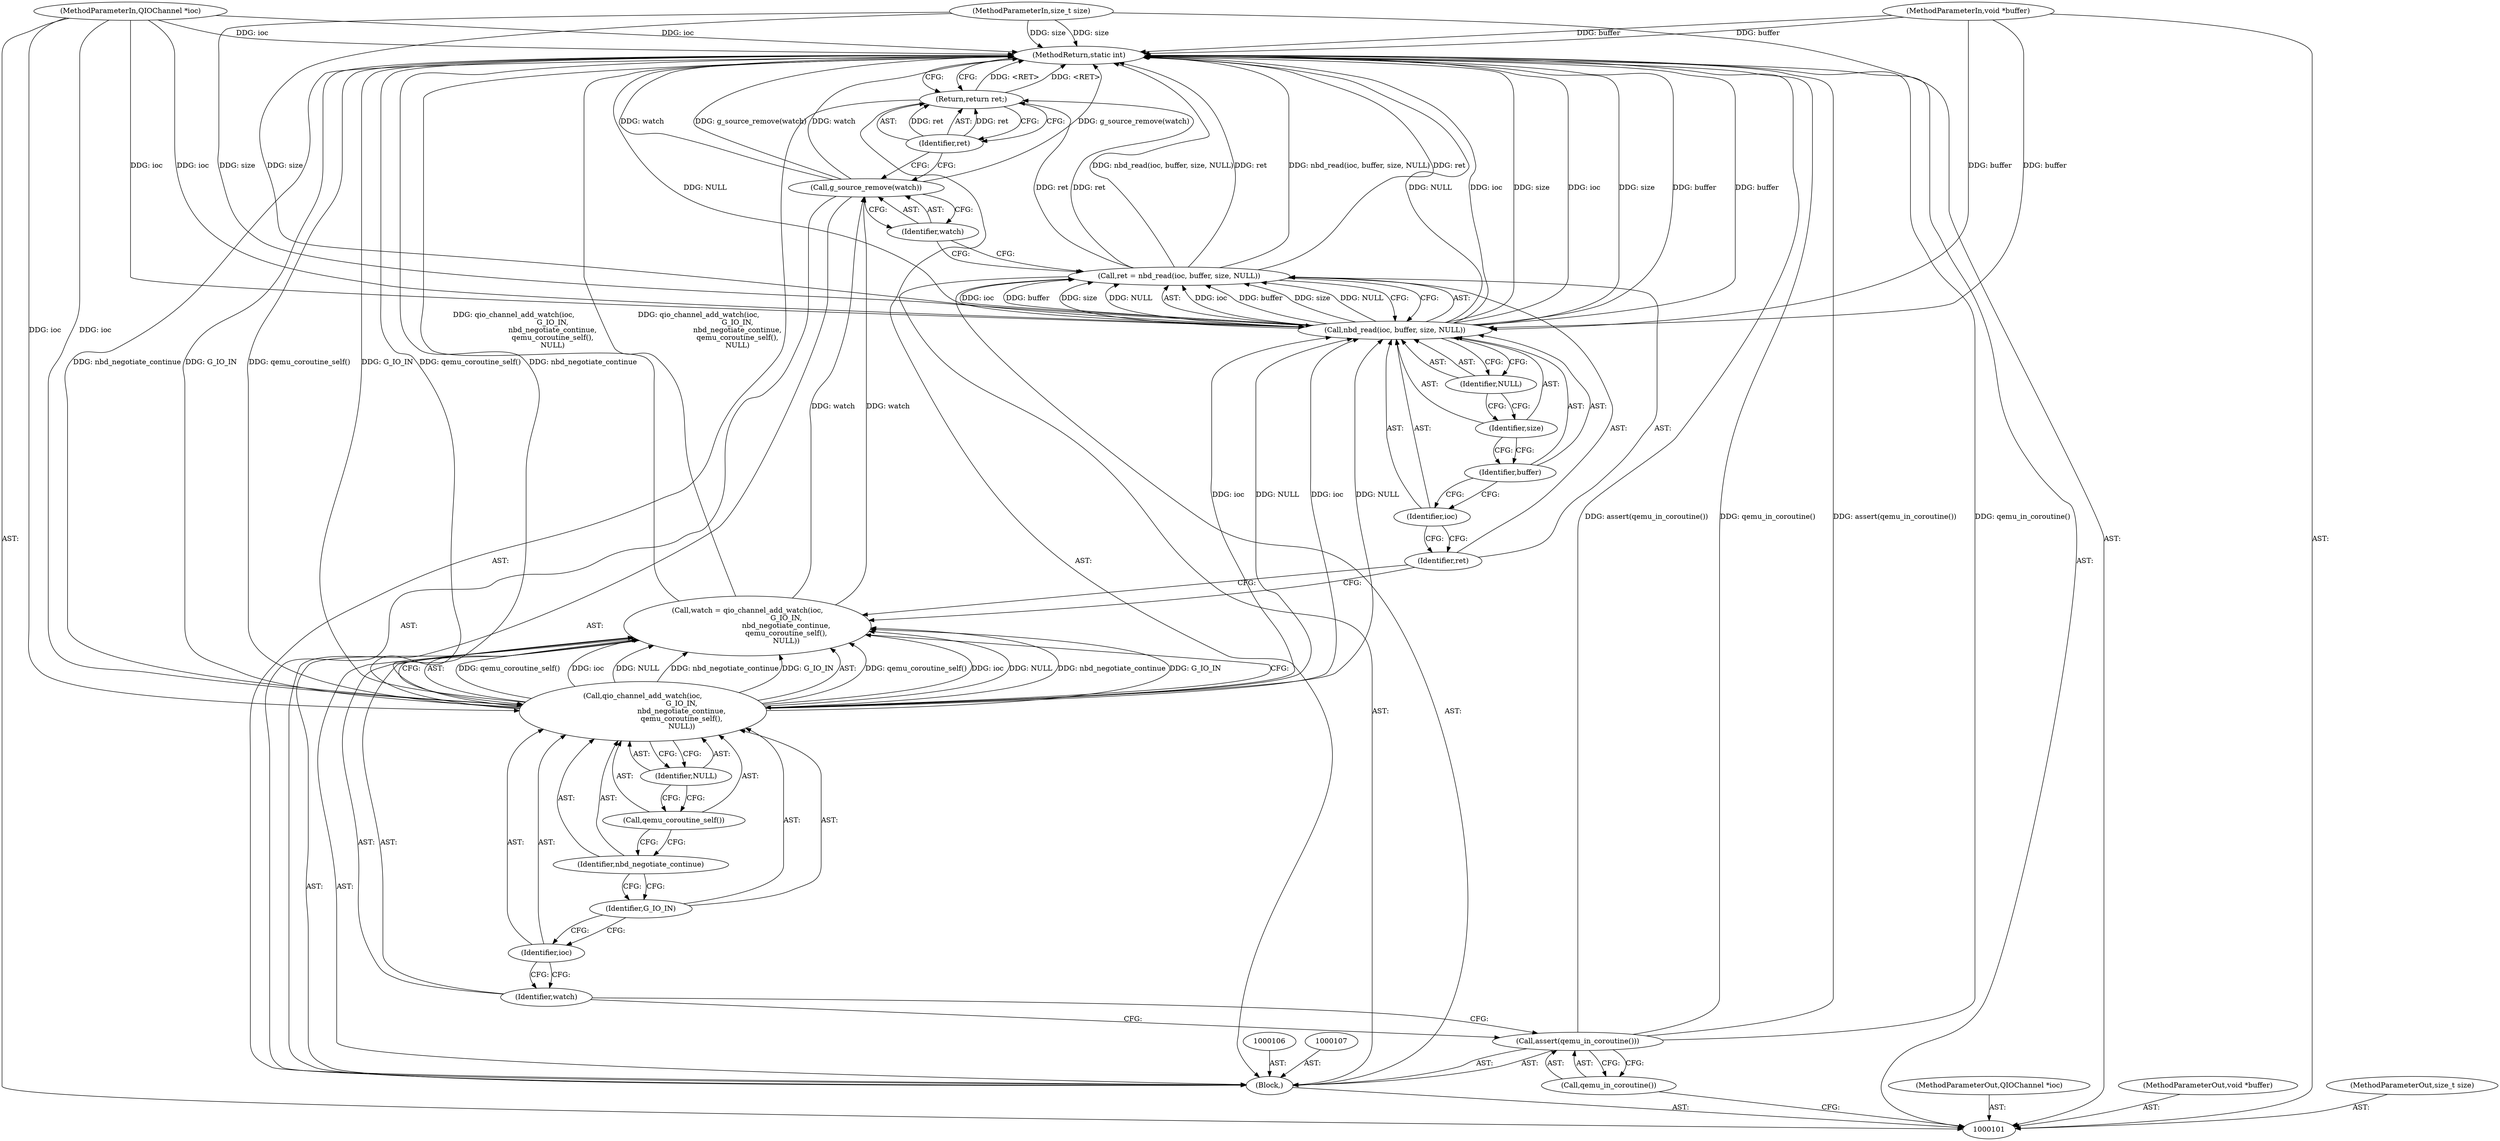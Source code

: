 digraph "1_qemu_2b0bbc4f8809c972bad134bc1a2570dbb01dea0b_1" {
"1000129" [label="(MethodReturn,static int)"];
"1000102" [label="(MethodParameterIn,QIOChannel *ioc)"];
"1000173" [label="(MethodParameterOut,QIOChannel *ioc)"];
"1000103" [label="(MethodParameterIn,void *buffer)"];
"1000174" [label="(MethodParameterOut,void *buffer)"];
"1000104" [label="(MethodParameterIn,size_t size)"];
"1000175" [label="(MethodParameterOut,size_t size)"];
"1000116" [label="(Call,qemu_coroutine_self())"];
"1000117" [label="(Identifier,NULL)"];
"1000120" [label="(Call,nbd_read(ioc, buffer, size, NULL))"];
"1000121" [label="(Identifier,ioc)"];
"1000122" [label="(Identifier,buffer)"];
"1000123" [label="(Identifier,size)"];
"1000124" [label="(Identifier,NULL)"];
"1000118" [label="(Call,ret = nbd_read(ioc, buffer, size, NULL))"];
"1000119" [label="(Identifier,ret)"];
"1000126" [label="(Identifier,watch)"];
"1000125" [label="(Call,g_source_remove(watch))"];
"1000128" [label="(Identifier,ret)"];
"1000127" [label="(Return,return ret;)"];
"1000105" [label="(Block,)"];
"1000109" [label="(Call,qemu_in_coroutine())"];
"1000108" [label="(Call,assert(qemu_in_coroutine()))"];
"1000112" [label="(Call,qio_channel_add_watch(ioc,\n                                  G_IO_IN,\n                                  nbd_negotiate_continue,\n                                  qemu_coroutine_self(),\n                                  NULL))"];
"1000113" [label="(Identifier,ioc)"];
"1000110" [label="(Call,watch = qio_channel_add_watch(ioc,\n                                  G_IO_IN,\n                                  nbd_negotiate_continue,\n                                  qemu_coroutine_self(),\n                                  NULL))"];
"1000111" [label="(Identifier,watch)"];
"1000114" [label="(Identifier,G_IO_IN)"];
"1000115" [label="(Identifier,nbd_negotiate_continue)"];
"1000129" -> "1000101"  [label="AST: "];
"1000129" -> "1000127"  [label="CFG: "];
"1000127" -> "1000129"  [label="DDG: <RET>"];
"1000125" -> "1000129"  [label="DDG: watch"];
"1000125" -> "1000129"  [label="DDG: g_source_remove(watch)"];
"1000108" -> "1000129"  [label="DDG: assert(qemu_in_coroutine())"];
"1000108" -> "1000129"  [label="DDG: qemu_in_coroutine()"];
"1000104" -> "1000129"  [label="DDG: size"];
"1000112" -> "1000129"  [label="DDG: G_IO_IN"];
"1000112" -> "1000129"  [label="DDG: qemu_coroutine_self()"];
"1000112" -> "1000129"  [label="DDG: nbd_negotiate_continue"];
"1000120" -> "1000129"  [label="DDG: size"];
"1000120" -> "1000129"  [label="DDG: buffer"];
"1000120" -> "1000129"  [label="DDG: NULL"];
"1000120" -> "1000129"  [label="DDG: ioc"];
"1000103" -> "1000129"  [label="DDG: buffer"];
"1000118" -> "1000129"  [label="DDG: ret"];
"1000118" -> "1000129"  [label="DDG: nbd_read(ioc, buffer, size, NULL)"];
"1000102" -> "1000129"  [label="DDG: ioc"];
"1000110" -> "1000129"  [label="DDG: qio_channel_add_watch(ioc,\n                                  G_IO_IN,\n                                  nbd_negotiate_continue,\n                                  qemu_coroutine_self(),\n                                  NULL)"];
"1000102" -> "1000101"  [label="AST: "];
"1000102" -> "1000129"  [label="DDG: ioc"];
"1000102" -> "1000112"  [label="DDG: ioc"];
"1000102" -> "1000120"  [label="DDG: ioc"];
"1000173" -> "1000101"  [label="AST: "];
"1000103" -> "1000101"  [label="AST: "];
"1000103" -> "1000129"  [label="DDG: buffer"];
"1000103" -> "1000120"  [label="DDG: buffer"];
"1000174" -> "1000101"  [label="AST: "];
"1000104" -> "1000101"  [label="AST: "];
"1000104" -> "1000129"  [label="DDG: size"];
"1000104" -> "1000120"  [label="DDG: size"];
"1000175" -> "1000101"  [label="AST: "];
"1000116" -> "1000112"  [label="AST: "];
"1000116" -> "1000115"  [label="CFG: "];
"1000117" -> "1000116"  [label="CFG: "];
"1000117" -> "1000112"  [label="AST: "];
"1000117" -> "1000116"  [label="CFG: "];
"1000112" -> "1000117"  [label="CFG: "];
"1000120" -> "1000118"  [label="AST: "];
"1000120" -> "1000124"  [label="CFG: "];
"1000121" -> "1000120"  [label="AST: "];
"1000122" -> "1000120"  [label="AST: "];
"1000123" -> "1000120"  [label="AST: "];
"1000124" -> "1000120"  [label="AST: "];
"1000118" -> "1000120"  [label="CFG: "];
"1000120" -> "1000129"  [label="DDG: size"];
"1000120" -> "1000129"  [label="DDG: buffer"];
"1000120" -> "1000129"  [label="DDG: NULL"];
"1000120" -> "1000129"  [label="DDG: ioc"];
"1000120" -> "1000118"  [label="DDG: ioc"];
"1000120" -> "1000118"  [label="DDG: buffer"];
"1000120" -> "1000118"  [label="DDG: size"];
"1000120" -> "1000118"  [label="DDG: NULL"];
"1000112" -> "1000120"  [label="DDG: ioc"];
"1000112" -> "1000120"  [label="DDG: NULL"];
"1000102" -> "1000120"  [label="DDG: ioc"];
"1000103" -> "1000120"  [label="DDG: buffer"];
"1000104" -> "1000120"  [label="DDG: size"];
"1000121" -> "1000120"  [label="AST: "];
"1000121" -> "1000119"  [label="CFG: "];
"1000122" -> "1000121"  [label="CFG: "];
"1000122" -> "1000120"  [label="AST: "];
"1000122" -> "1000121"  [label="CFG: "];
"1000123" -> "1000122"  [label="CFG: "];
"1000123" -> "1000120"  [label="AST: "];
"1000123" -> "1000122"  [label="CFG: "];
"1000124" -> "1000123"  [label="CFG: "];
"1000124" -> "1000120"  [label="AST: "];
"1000124" -> "1000123"  [label="CFG: "];
"1000120" -> "1000124"  [label="CFG: "];
"1000118" -> "1000105"  [label="AST: "];
"1000118" -> "1000120"  [label="CFG: "];
"1000119" -> "1000118"  [label="AST: "];
"1000120" -> "1000118"  [label="AST: "];
"1000126" -> "1000118"  [label="CFG: "];
"1000118" -> "1000129"  [label="DDG: ret"];
"1000118" -> "1000129"  [label="DDG: nbd_read(ioc, buffer, size, NULL)"];
"1000120" -> "1000118"  [label="DDG: ioc"];
"1000120" -> "1000118"  [label="DDG: buffer"];
"1000120" -> "1000118"  [label="DDG: size"];
"1000120" -> "1000118"  [label="DDG: NULL"];
"1000118" -> "1000127"  [label="DDG: ret"];
"1000119" -> "1000118"  [label="AST: "];
"1000119" -> "1000110"  [label="CFG: "];
"1000121" -> "1000119"  [label="CFG: "];
"1000126" -> "1000125"  [label="AST: "];
"1000126" -> "1000118"  [label="CFG: "];
"1000125" -> "1000126"  [label="CFG: "];
"1000125" -> "1000105"  [label="AST: "];
"1000125" -> "1000126"  [label="CFG: "];
"1000126" -> "1000125"  [label="AST: "];
"1000128" -> "1000125"  [label="CFG: "];
"1000125" -> "1000129"  [label="DDG: watch"];
"1000125" -> "1000129"  [label="DDG: g_source_remove(watch)"];
"1000110" -> "1000125"  [label="DDG: watch"];
"1000128" -> "1000127"  [label="AST: "];
"1000128" -> "1000125"  [label="CFG: "];
"1000127" -> "1000128"  [label="CFG: "];
"1000128" -> "1000127"  [label="DDG: ret"];
"1000127" -> "1000105"  [label="AST: "];
"1000127" -> "1000128"  [label="CFG: "];
"1000128" -> "1000127"  [label="AST: "];
"1000129" -> "1000127"  [label="CFG: "];
"1000127" -> "1000129"  [label="DDG: <RET>"];
"1000128" -> "1000127"  [label="DDG: ret"];
"1000118" -> "1000127"  [label="DDG: ret"];
"1000105" -> "1000101"  [label="AST: "];
"1000106" -> "1000105"  [label="AST: "];
"1000107" -> "1000105"  [label="AST: "];
"1000108" -> "1000105"  [label="AST: "];
"1000110" -> "1000105"  [label="AST: "];
"1000118" -> "1000105"  [label="AST: "];
"1000125" -> "1000105"  [label="AST: "];
"1000127" -> "1000105"  [label="AST: "];
"1000109" -> "1000108"  [label="AST: "];
"1000109" -> "1000101"  [label="CFG: "];
"1000108" -> "1000109"  [label="CFG: "];
"1000108" -> "1000105"  [label="AST: "];
"1000108" -> "1000109"  [label="CFG: "];
"1000109" -> "1000108"  [label="AST: "];
"1000111" -> "1000108"  [label="CFG: "];
"1000108" -> "1000129"  [label="DDG: assert(qemu_in_coroutine())"];
"1000108" -> "1000129"  [label="DDG: qemu_in_coroutine()"];
"1000112" -> "1000110"  [label="AST: "];
"1000112" -> "1000117"  [label="CFG: "];
"1000113" -> "1000112"  [label="AST: "];
"1000114" -> "1000112"  [label="AST: "];
"1000115" -> "1000112"  [label="AST: "];
"1000116" -> "1000112"  [label="AST: "];
"1000117" -> "1000112"  [label="AST: "];
"1000110" -> "1000112"  [label="CFG: "];
"1000112" -> "1000129"  [label="DDG: G_IO_IN"];
"1000112" -> "1000129"  [label="DDG: qemu_coroutine_self()"];
"1000112" -> "1000129"  [label="DDG: nbd_negotiate_continue"];
"1000112" -> "1000110"  [label="DDG: qemu_coroutine_self()"];
"1000112" -> "1000110"  [label="DDG: ioc"];
"1000112" -> "1000110"  [label="DDG: NULL"];
"1000112" -> "1000110"  [label="DDG: nbd_negotiate_continue"];
"1000112" -> "1000110"  [label="DDG: G_IO_IN"];
"1000102" -> "1000112"  [label="DDG: ioc"];
"1000112" -> "1000120"  [label="DDG: ioc"];
"1000112" -> "1000120"  [label="DDG: NULL"];
"1000113" -> "1000112"  [label="AST: "];
"1000113" -> "1000111"  [label="CFG: "];
"1000114" -> "1000113"  [label="CFG: "];
"1000110" -> "1000105"  [label="AST: "];
"1000110" -> "1000112"  [label="CFG: "];
"1000111" -> "1000110"  [label="AST: "];
"1000112" -> "1000110"  [label="AST: "];
"1000119" -> "1000110"  [label="CFG: "];
"1000110" -> "1000129"  [label="DDG: qio_channel_add_watch(ioc,\n                                  G_IO_IN,\n                                  nbd_negotiate_continue,\n                                  qemu_coroutine_self(),\n                                  NULL)"];
"1000112" -> "1000110"  [label="DDG: qemu_coroutine_self()"];
"1000112" -> "1000110"  [label="DDG: ioc"];
"1000112" -> "1000110"  [label="DDG: NULL"];
"1000112" -> "1000110"  [label="DDG: nbd_negotiate_continue"];
"1000112" -> "1000110"  [label="DDG: G_IO_IN"];
"1000110" -> "1000125"  [label="DDG: watch"];
"1000111" -> "1000110"  [label="AST: "];
"1000111" -> "1000108"  [label="CFG: "];
"1000113" -> "1000111"  [label="CFG: "];
"1000114" -> "1000112"  [label="AST: "];
"1000114" -> "1000113"  [label="CFG: "];
"1000115" -> "1000114"  [label="CFG: "];
"1000115" -> "1000112"  [label="AST: "];
"1000115" -> "1000114"  [label="CFG: "];
"1000116" -> "1000115"  [label="CFG: "];
}
